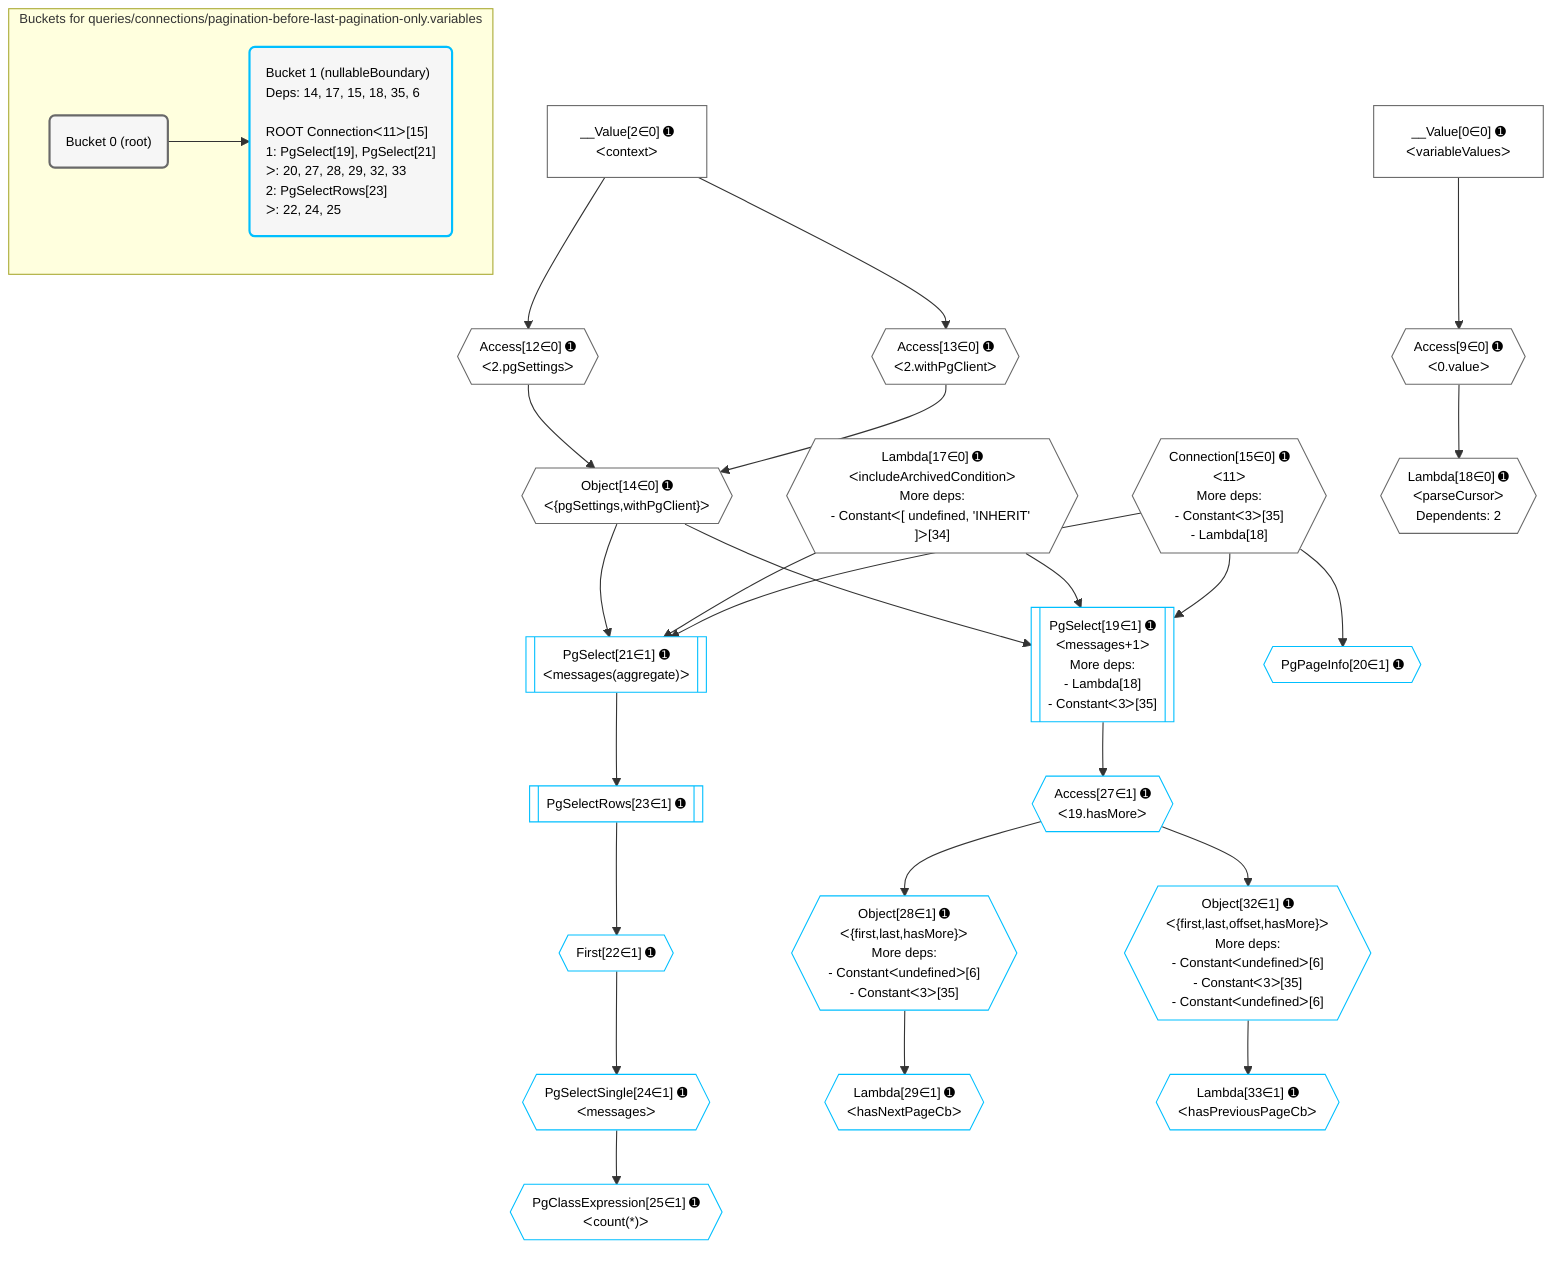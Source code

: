 %%{init: {'themeVariables': { 'fontSize': '12px'}}}%%
graph TD
    classDef path fill:#eee,stroke:#000,color:#000
    classDef plan fill:#fff,stroke-width:1px,color:#000
    classDef itemplan fill:#fff,stroke-width:2px,color:#000
    classDef unbatchedplan fill:#dff,stroke-width:1px,color:#000
    classDef sideeffectplan fill:#fcc,stroke-width:2px,color:#000
    classDef bucket fill:#f6f6f6,color:#000,stroke-width:2px,text-align:left

    subgraph "Buckets for queries/connections/pagination-before-last-pagination-only.variables"
    Bucket0("Bucket 0 (root)"):::bucket
    Bucket1("Bucket 1 (nullableBoundary)<br />Deps: 14, 17, 15, 18, 35, 6<br /><br />ROOT Connectionᐸ11ᐳ[15]<br />1: PgSelect[19], PgSelect[21]<br />ᐳ: 20, 27, 28, 29, 32, 33<br />2: PgSelectRows[23]<br />ᐳ: 22, 24, 25"):::bucket
    end
    Bucket0 --> Bucket1

    %% plan dependencies
    Object14{{"Object[14∈0] ➊<br />ᐸ{pgSettings,withPgClient}ᐳ"}}:::plan
    Access12{{"Access[12∈0] ➊<br />ᐸ2.pgSettingsᐳ"}}:::plan
    Access13{{"Access[13∈0] ➊<br />ᐸ2.withPgClientᐳ"}}:::plan
    Access12 & Access13 --> Object14
    Connection15{{"Connection[15∈0] ➊<br />ᐸ11ᐳ<br />More deps:<br />- Constantᐸ3ᐳ[35]<br />- Lambda[18]"}}:::plan
    Access9{{"Access[9∈0] ➊<br />ᐸ0.valueᐳ"}}:::plan
    __Value0["__Value[0∈0] ➊<br />ᐸvariableValuesᐳ"]:::plan
    __Value0 --> Access9
    __Value2["__Value[2∈0] ➊<br />ᐸcontextᐳ"]:::plan
    __Value2 --> Access12
    __Value2 --> Access13
    Lambda17{{"Lambda[17∈0] ➊<br />ᐸincludeArchivedConditionᐳ<br />More deps:<br />- Constantᐸ[ undefined, 'INHERIT' ]ᐳ[34]"}}:::plan
    Lambda18{{"Lambda[18∈0] ➊<br />ᐸparseCursorᐳ<br />Dependents: 2"}}:::plan
    Access9 --> Lambda18
    PgSelect19[["PgSelect[19∈1] ➊<br />ᐸmessages+1ᐳ<br />More deps:<br />- Lambda[18]<br />- Constantᐸ3ᐳ[35]"]]:::plan
    Object14 & Lambda17 & Connection15 --> PgSelect19
    Object32{{"Object[32∈1] ➊<br />ᐸ{first,last,offset,hasMore}ᐳ<br />More deps:<br />- Constantᐸundefinedᐳ[6]<br />- Constantᐸ3ᐳ[35]<br />- Constantᐸundefinedᐳ[6]"}}:::plan
    Access27{{"Access[27∈1] ➊<br />ᐸ19.hasMoreᐳ"}}:::plan
    Access27 --> Object32
    PgSelect21[["PgSelect[21∈1] ➊<br />ᐸmessages(aggregate)ᐳ"]]:::plan
    Object14 & Lambda17 & Connection15 --> PgSelect21
    Object28{{"Object[28∈1] ➊<br />ᐸ{first,last,hasMore}ᐳ<br />More deps:<br />- Constantᐸundefinedᐳ[6]<br />- Constantᐸ3ᐳ[35]"}}:::plan
    Access27 --> Object28
    PgPageInfo20{{"PgPageInfo[20∈1] ➊"}}:::plan
    Connection15 --> PgPageInfo20
    First22{{"First[22∈1] ➊"}}:::plan
    PgSelectRows23[["PgSelectRows[23∈1] ➊"]]:::plan
    PgSelectRows23 --> First22
    PgSelect21 --> PgSelectRows23
    PgSelectSingle24{{"PgSelectSingle[24∈1] ➊<br />ᐸmessagesᐳ"}}:::plan
    First22 --> PgSelectSingle24
    PgClassExpression25{{"PgClassExpression[25∈1] ➊<br />ᐸcount(*)ᐳ"}}:::plan
    PgSelectSingle24 --> PgClassExpression25
    PgSelect19 --> Access27
    Lambda29{{"Lambda[29∈1] ➊<br />ᐸhasNextPageCbᐳ"}}:::plan
    Object28 --> Lambda29
    Lambda33{{"Lambda[33∈1] ➊<br />ᐸhasPreviousPageCbᐳ"}}:::plan
    Object32 --> Lambda33

    %% define steps
    classDef bucket0 stroke:#696969
    class Bucket0,__Value0,__Value2,Access9,Access12,Access13,Object14,Connection15,Lambda17,Lambda18 bucket0
    classDef bucket1 stroke:#00bfff
    class Bucket1,PgSelect19,PgPageInfo20,PgSelect21,First22,PgSelectRows23,PgSelectSingle24,PgClassExpression25,Access27,Object28,Lambda29,Object32,Lambda33 bucket1